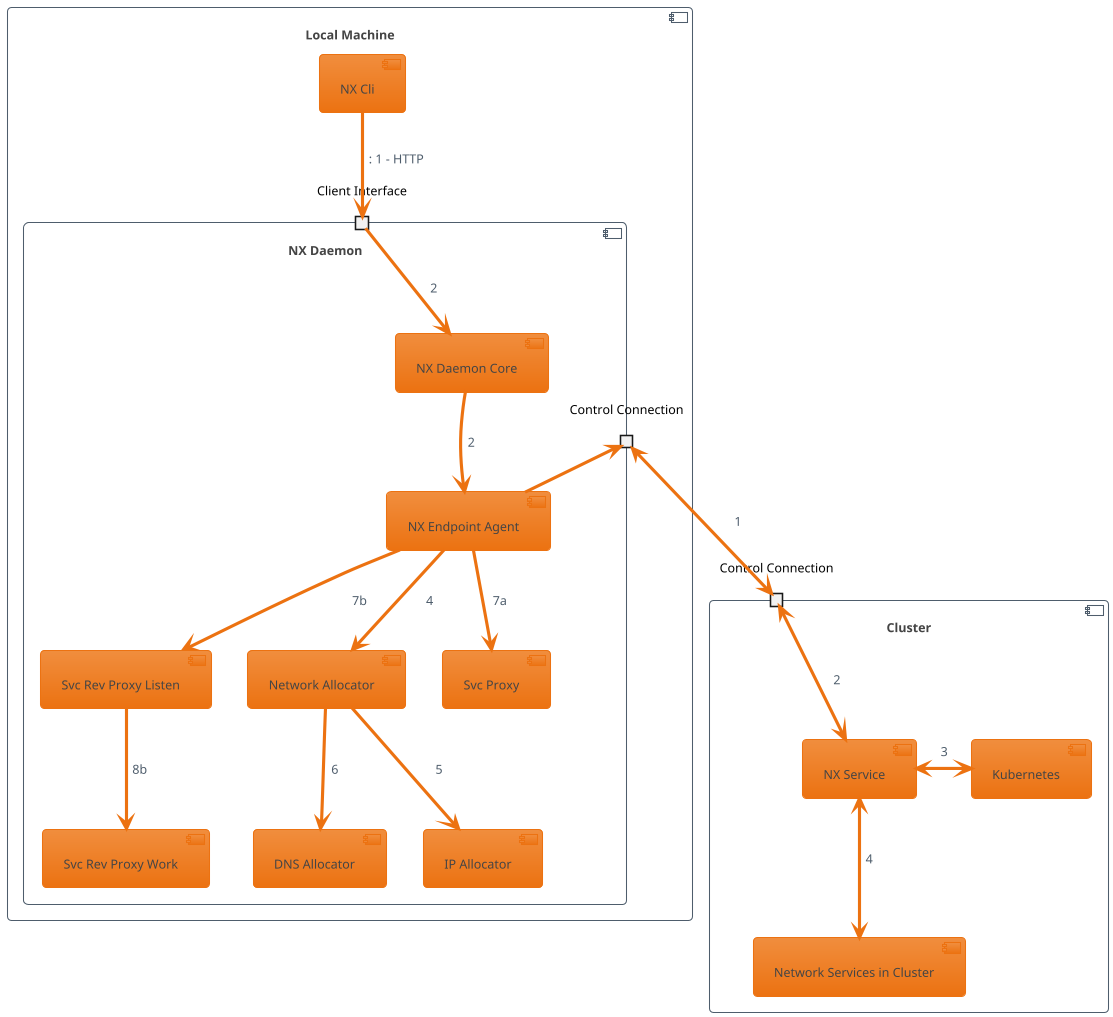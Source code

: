 @startuml
!theme aws-orange

skinparam component{
    fontColor #444444
}

component "Local Machine" {

    component "NX Cli" as nxCli
    component "NX Daemon" as nxDaemon {
        component "NX Daemon Core" as nxDaemonCore
        component "NX Endpoint Agent" as nxAgent
        portin "Client Interface" as cliInterface
        portout "Control Connection" as portControlConnectionDaemon
        component "Network Allocator" as networkAllocator
        component "DNS Allocator" as dnsAllocator
        component "IP Allocator" as ipAllocator
        component "Svc Proxy" as svcProxy
        component "Svc Rev Proxy Listen" as svcRevProxyListen
        component "Svc Rev Proxy Work" as svcRevProxyWork
    }
}

component "Cluster"{
    portin "Control Connection" as portControlConnectionService
    component "NX Service" as nxService
    component "Kubernetes" as kubernetes
    component "Network Services in Cluster" as nwSvcInCluster
}

nxCli --> cliInterface: : 1 - HTTP
nxDaemonCore --> nxAgent : 2
cliInterface --> nxDaemonCore : 2
nxAgent --> portControlConnectionDaemon : 3
nxAgent --> networkAllocator : 4
networkAllocator --> ipAllocator :5
networkAllocator --> dnsAllocator : 6

nxAgent --> svcProxy : 7a
nxAgent --> svcRevProxyListen :7b
svcRevProxyListen --> svcRevProxyWork :8b

portControlConnectionDaemon<-->portControlConnectionService :1
portControlConnectionService <--> nxService : 2
nxService <-> kubernetes : 3
nxService <--> nwSvcInCluster : 4

@enduml